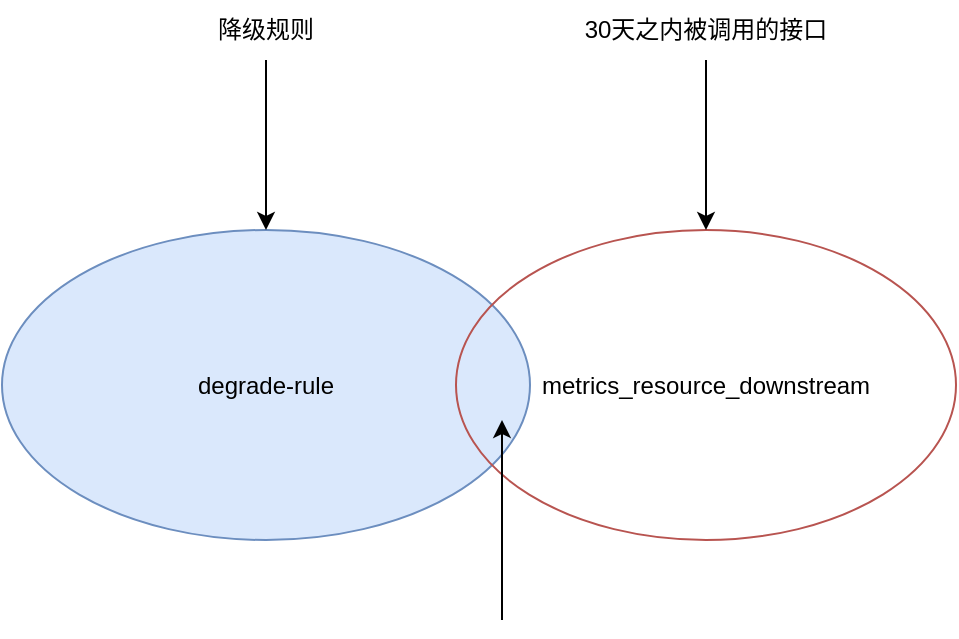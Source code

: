 <mxfile version="17.4.2" type="github">
  <diagram id="IJo18Hn07YLy4rYTtvmD" name="Page-1">
    <mxGraphModel dx="786" dy="514" grid="1" gridSize="10" guides="1" tooltips="1" connect="1" arrows="1" fold="1" page="1" pageScale="1" pageWidth="827" pageHeight="1169" math="0" shadow="0">
      <root>
        <mxCell id="0" />
        <mxCell id="1" parent="0" />
        <mxCell id="-GFGj58JDgoOGn1VU3U_-1" value="degrade-rule" style="ellipse;whiteSpace=wrap;html=1;fillColor=#dae8fc;strokeColor=#6c8ebf;flipH=0;flipV=1;container=0;" parent="1" vertex="1">
          <mxGeometry x="180" y="525" width="264" height="155" as="geometry" />
        </mxCell>
        <mxCell id="-GFGj58JDgoOGn1VU3U_-2" value="metrics_resource_downstream" style="ellipse;whiteSpace=wrap;html=1;fillColor=none;strokeColor=#b85450;" parent="1" vertex="1">
          <mxGeometry x="407" y="525" width="250" height="155" as="geometry" />
        </mxCell>
        <mxCell id="-GFGj58JDgoOGn1VU3U_-5" value="" style="edgeStyle=orthogonalEdgeStyle;rounded=0;orthogonalLoop=1;jettySize=auto;html=1;" parent="1" source="-GFGj58JDgoOGn1VU3U_-4" target="-GFGj58JDgoOGn1VU3U_-1" edge="1">
          <mxGeometry relative="1" as="geometry" />
        </mxCell>
        <mxCell id="-GFGj58JDgoOGn1VU3U_-4" value="降级规则" style="text;html=1;strokeColor=none;fillColor=none;align=center;verticalAlign=middle;whiteSpace=wrap;rounded=0;" parent="1" vertex="1">
          <mxGeometry x="217" y="410" width="190" height="30" as="geometry" />
        </mxCell>
        <mxCell id="-GFGj58JDgoOGn1VU3U_-7" value="" style="edgeStyle=orthogonalEdgeStyle;rounded=0;orthogonalLoop=1;jettySize=auto;html=1;" parent="1" source="-GFGj58JDgoOGn1VU3U_-6" target="-GFGj58JDgoOGn1VU3U_-2" edge="1">
          <mxGeometry relative="1" as="geometry" />
        </mxCell>
        <mxCell id="-GFGj58JDgoOGn1VU3U_-6" value="30天之内被调用的接口" style="text;html=1;strokeColor=none;fillColor=none;align=center;verticalAlign=middle;whiteSpace=wrap;rounded=0;" parent="1" vertex="1">
          <mxGeometry x="462" y="410" width="140" height="30" as="geometry" />
        </mxCell>
        <mxCell id="AjxleYWXcO3jAlwT36BH-2" value="" style="endArrow=classic;html=1;rounded=0;" edge="1" parent="1">
          <mxGeometry width="50" height="50" relative="1" as="geometry">
            <mxPoint x="430" y="720" as="sourcePoint" />
            <mxPoint x="430" y="620" as="targetPoint" />
          </mxGeometry>
        </mxCell>
      </root>
    </mxGraphModel>
  </diagram>
</mxfile>

